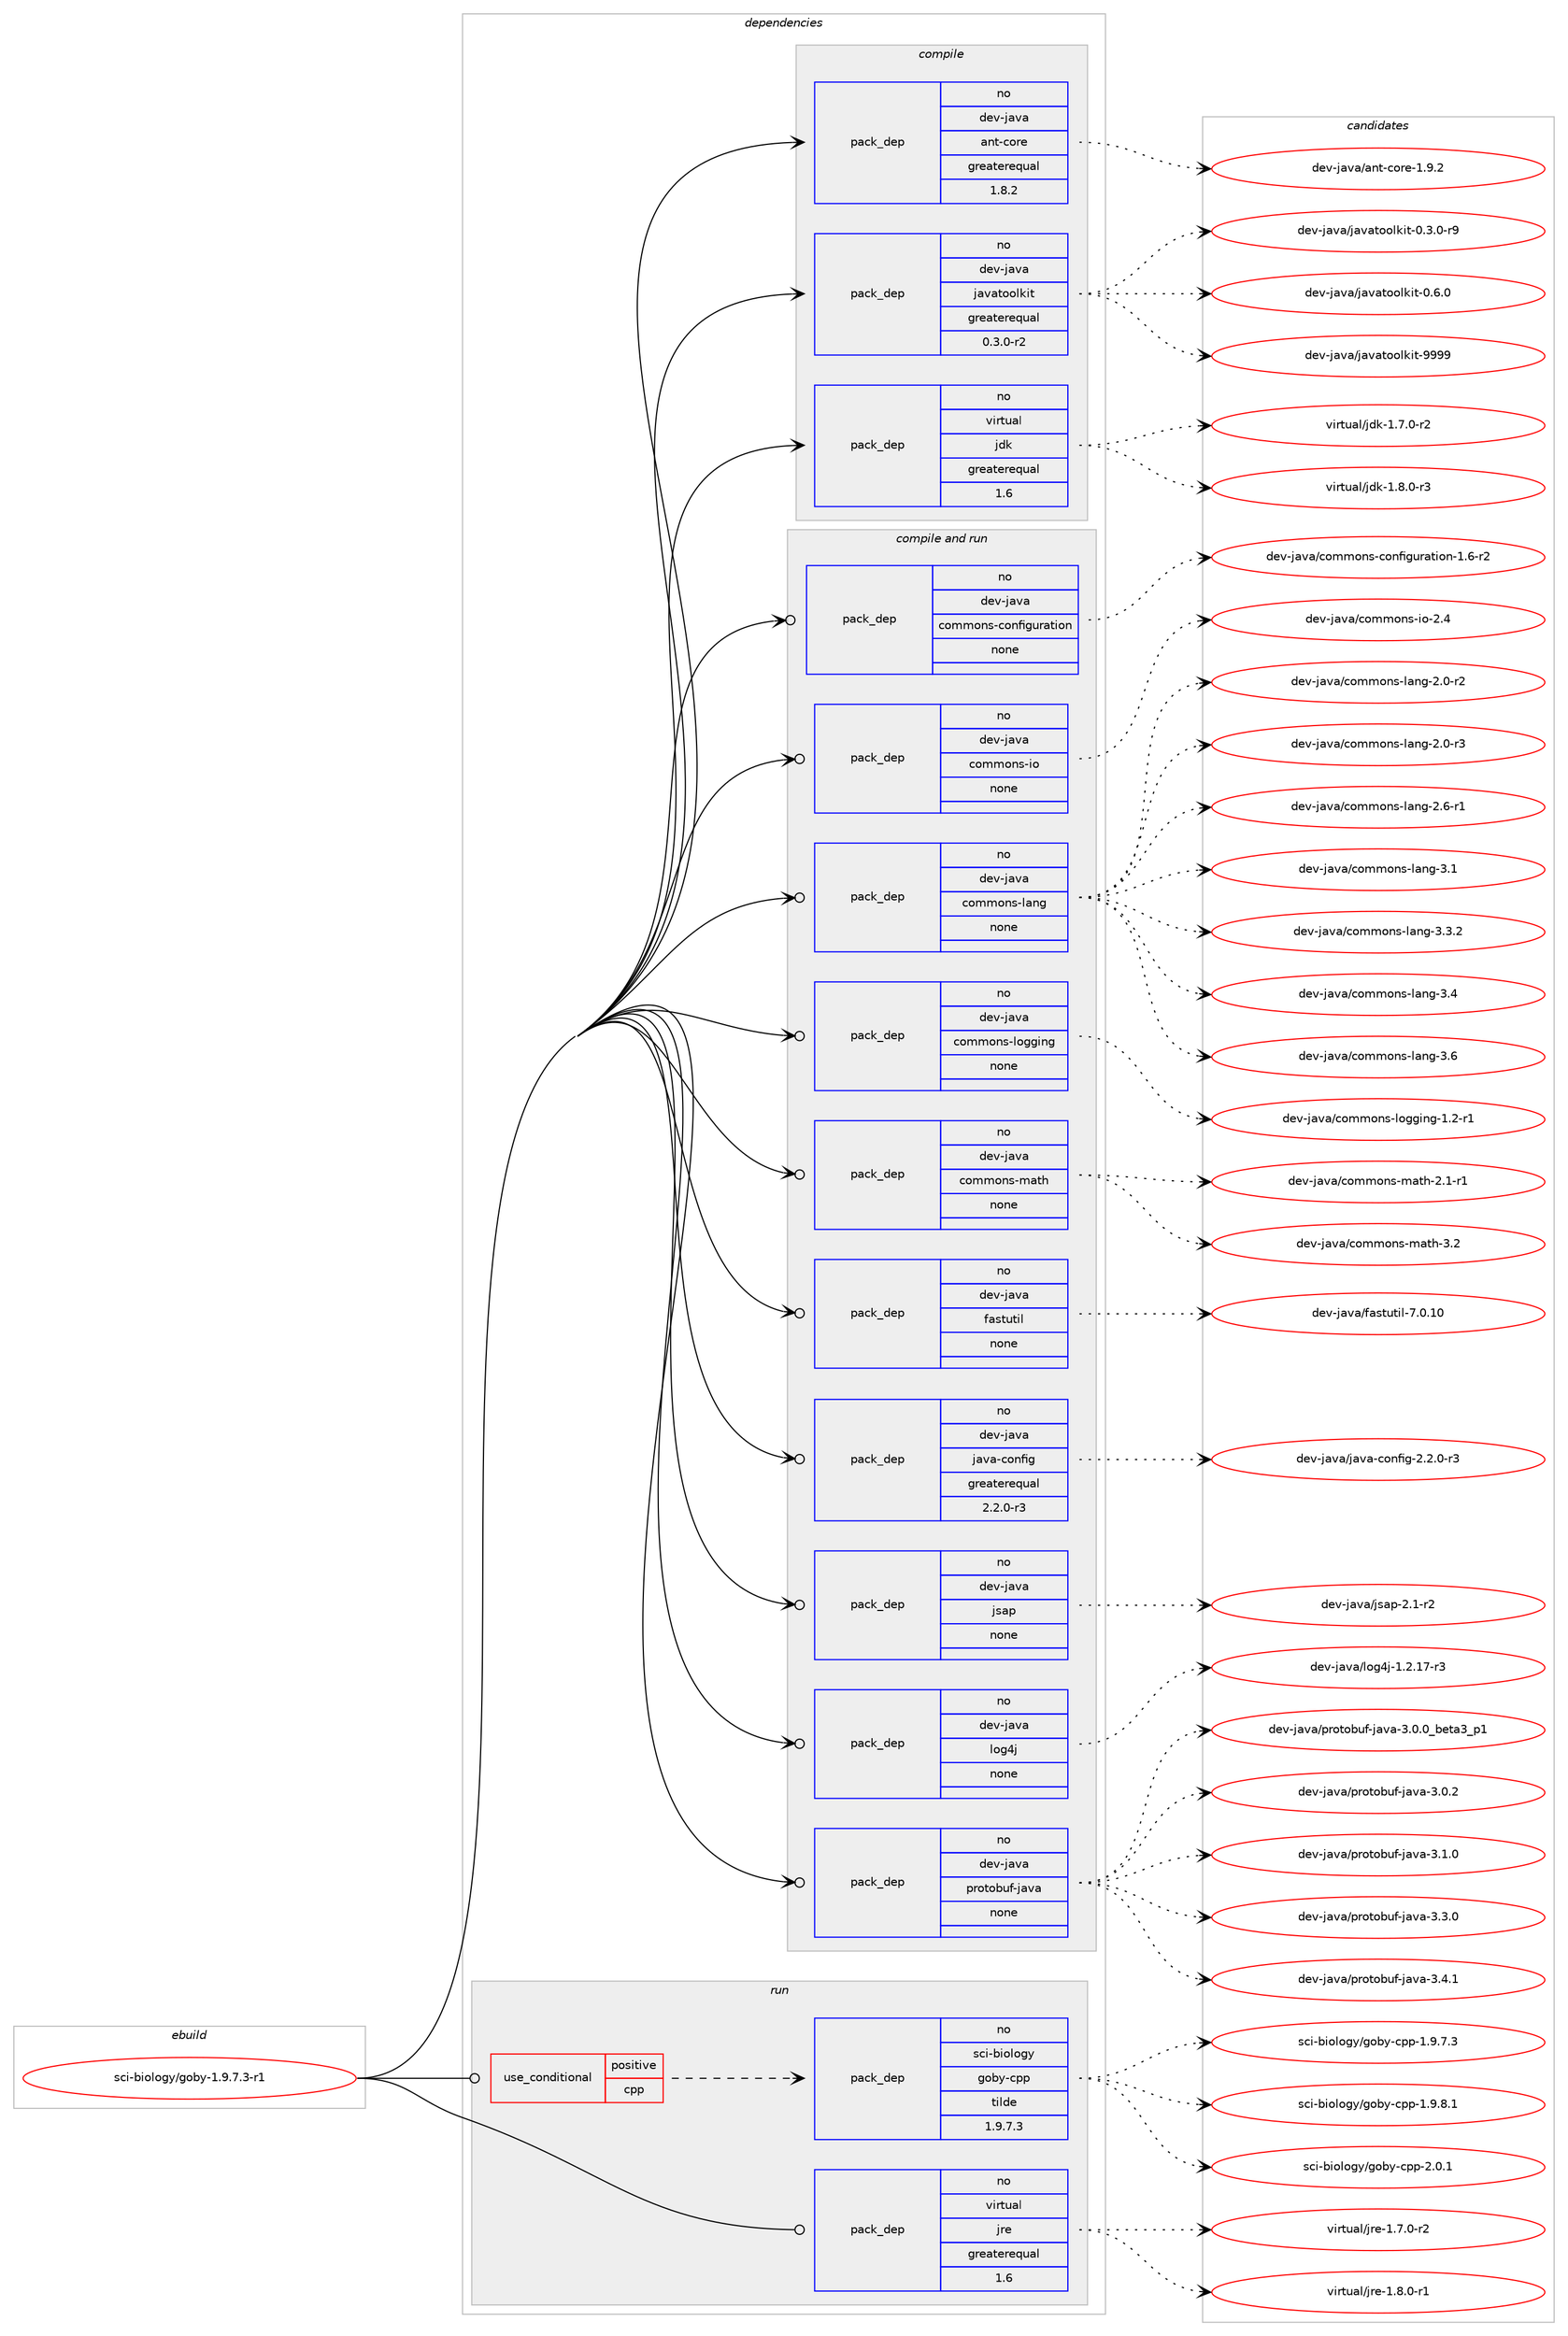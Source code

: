 digraph prolog {

# *************
# Graph options
# *************

newrank=true;
concentrate=true;
compound=true;
graph [rankdir=LR,fontname=Helvetica,fontsize=10,ranksep=1.5];#, ranksep=2.5, nodesep=0.2];
edge  [arrowhead=vee];
node  [fontname=Helvetica,fontsize=10];

# **********
# The ebuild
# **********

subgraph cluster_leftcol {
color=gray;
rank=same;
label=<<i>ebuild</i>>;
id [label="sci-biology/goby-1.9.7.3-r1", color=red, width=4, href="../sci-biology/goby-1.9.7.3-r1.svg"];
}

# ****************
# The dependencies
# ****************

subgraph cluster_midcol {
color=gray;
label=<<i>dependencies</i>>;
subgraph cluster_compile {
fillcolor="#eeeeee";
style=filled;
label=<<i>compile</i>>;
subgraph pack327829 {
dependency444895 [label=<<TABLE BORDER="0" CELLBORDER="1" CELLSPACING="0" CELLPADDING="4" WIDTH="220"><TR><TD ROWSPAN="6" CELLPADDING="30">pack_dep</TD></TR><TR><TD WIDTH="110">no</TD></TR><TR><TD>dev-java</TD></TR><TR><TD>ant-core</TD></TR><TR><TD>greaterequal</TD></TR><TR><TD>1.8.2</TD></TR></TABLE>>, shape=none, color=blue];
}
id:e -> dependency444895:w [weight=20,style="solid",arrowhead="vee"];
subgraph pack327830 {
dependency444896 [label=<<TABLE BORDER="0" CELLBORDER="1" CELLSPACING="0" CELLPADDING="4" WIDTH="220"><TR><TD ROWSPAN="6" CELLPADDING="30">pack_dep</TD></TR><TR><TD WIDTH="110">no</TD></TR><TR><TD>dev-java</TD></TR><TR><TD>javatoolkit</TD></TR><TR><TD>greaterequal</TD></TR><TR><TD>0.3.0-r2</TD></TR></TABLE>>, shape=none, color=blue];
}
id:e -> dependency444896:w [weight=20,style="solid",arrowhead="vee"];
subgraph pack327831 {
dependency444897 [label=<<TABLE BORDER="0" CELLBORDER="1" CELLSPACING="0" CELLPADDING="4" WIDTH="220"><TR><TD ROWSPAN="6" CELLPADDING="30">pack_dep</TD></TR><TR><TD WIDTH="110">no</TD></TR><TR><TD>virtual</TD></TR><TR><TD>jdk</TD></TR><TR><TD>greaterequal</TD></TR><TR><TD>1.6</TD></TR></TABLE>>, shape=none, color=blue];
}
id:e -> dependency444897:w [weight=20,style="solid",arrowhead="vee"];
}
subgraph cluster_compileandrun {
fillcolor="#eeeeee";
style=filled;
label=<<i>compile and run</i>>;
subgraph pack327832 {
dependency444898 [label=<<TABLE BORDER="0" CELLBORDER="1" CELLSPACING="0" CELLPADDING="4" WIDTH="220"><TR><TD ROWSPAN="6" CELLPADDING="30">pack_dep</TD></TR><TR><TD WIDTH="110">no</TD></TR><TR><TD>dev-java</TD></TR><TR><TD>commons-configuration</TD></TR><TR><TD>none</TD></TR><TR><TD></TD></TR></TABLE>>, shape=none, color=blue];
}
id:e -> dependency444898:w [weight=20,style="solid",arrowhead="odotvee"];
subgraph pack327833 {
dependency444899 [label=<<TABLE BORDER="0" CELLBORDER="1" CELLSPACING="0" CELLPADDING="4" WIDTH="220"><TR><TD ROWSPAN="6" CELLPADDING="30">pack_dep</TD></TR><TR><TD WIDTH="110">no</TD></TR><TR><TD>dev-java</TD></TR><TR><TD>commons-io</TD></TR><TR><TD>none</TD></TR><TR><TD></TD></TR></TABLE>>, shape=none, color=blue];
}
id:e -> dependency444899:w [weight=20,style="solid",arrowhead="odotvee"];
subgraph pack327834 {
dependency444900 [label=<<TABLE BORDER="0" CELLBORDER="1" CELLSPACING="0" CELLPADDING="4" WIDTH="220"><TR><TD ROWSPAN="6" CELLPADDING="30">pack_dep</TD></TR><TR><TD WIDTH="110">no</TD></TR><TR><TD>dev-java</TD></TR><TR><TD>commons-lang</TD></TR><TR><TD>none</TD></TR><TR><TD></TD></TR></TABLE>>, shape=none, color=blue];
}
id:e -> dependency444900:w [weight=20,style="solid",arrowhead="odotvee"];
subgraph pack327835 {
dependency444901 [label=<<TABLE BORDER="0" CELLBORDER="1" CELLSPACING="0" CELLPADDING="4" WIDTH="220"><TR><TD ROWSPAN="6" CELLPADDING="30">pack_dep</TD></TR><TR><TD WIDTH="110">no</TD></TR><TR><TD>dev-java</TD></TR><TR><TD>commons-logging</TD></TR><TR><TD>none</TD></TR><TR><TD></TD></TR></TABLE>>, shape=none, color=blue];
}
id:e -> dependency444901:w [weight=20,style="solid",arrowhead="odotvee"];
subgraph pack327836 {
dependency444902 [label=<<TABLE BORDER="0" CELLBORDER="1" CELLSPACING="0" CELLPADDING="4" WIDTH="220"><TR><TD ROWSPAN="6" CELLPADDING="30">pack_dep</TD></TR><TR><TD WIDTH="110">no</TD></TR><TR><TD>dev-java</TD></TR><TR><TD>commons-math</TD></TR><TR><TD>none</TD></TR><TR><TD></TD></TR></TABLE>>, shape=none, color=blue];
}
id:e -> dependency444902:w [weight=20,style="solid",arrowhead="odotvee"];
subgraph pack327837 {
dependency444903 [label=<<TABLE BORDER="0" CELLBORDER="1" CELLSPACING="0" CELLPADDING="4" WIDTH="220"><TR><TD ROWSPAN="6" CELLPADDING="30">pack_dep</TD></TR><TR><TD WIDTH="110">no</TD></TR><TR><TD>dev-java</TD></TR><TR><TD>fastutil</TD></TR><TR><TD>none</TD></TR><TR><TD></TD></TR></TABLE>>, shape=none, color=blue];
}
id:e -> dependency444903:w [weight=20,style="solid",arrowhead="odotvee"];
subgraph pack327838 {
dependency444904 [label=<<TABLE BORDER="0" CELLBORDER="1" CELLSPACING="0" CELLPADDING="4" WIDTH="220"><TR><TD ROWSPAN="6" CELLPADDING="30">pack_dep</TD></TR><TR><TD WIDTH="110">no</TD></TR><TR><TD>dev-java</TD></TR><TR><TD>java-config</TD></TR><TR><TD>greaterequal</TD></TR><TR><TD>2.2.0-r3</TD></TR></TABLE>>, shape=none, color=blue];
}
id:e -> dependency444904:w [weight=20,style="solid",arrowhead="odotvee"];
subgraph pack327839 {
dependency444905 [label=<<TABLE BORDER="0" CELLBORDER="1" CELLSPACING="0" CELLPADDING="4" WIDTH="220"><TR><TD ROWSPAN="6" CELLPADDING="30">pack_dep</TD></TR><TR><TD WIDTH="110">no</TD></TR><TR><TD>dev-java</TD></TR><TR><TD>jsap</TD></TR><TR><TD>none</TD></TR><TR><TD></TD></TR></TABLE>>, shape=none, color=blue];
}
id:e -> dependency444905:w [weight=20,style="solid",arrowhead="odotvee"];
subgraph pack327840 {
dependency444906 [label=<<TABLE BORDER="0" CELLBORDER="1" CELLSPACING="0" CELLPADDING="4" WIDTH="220"><TR><TD ROWSPAN="6" CELLPADDING="30">pack_dep</TD></TR><TR><TD WIDTH="110">no</TD></TR><TR><TD>dev-java</TD></TR><TR><TD>log4j</TD></TR><TR><TD>none</TD></TR><TR><TD></TD></TR></TABLE>>, shape=none, color=blue];
}
id:e -> dependency444906:w [weight=20,style="solid",arrowhead="odotvee"];
subgraph pack327841 {
dependency444907 [label=<<TABLE BORDER="0" CELLBORDER="1" CELLSPACING="0" CELLPADDING="4" WIDTH="220"><TR><TD ROWSPAN="6" CELLPADDING="30">pack_dep</TD></TR><TR><TD WIDTH="110">no</TD></TR><TR><TD>dev-java</TD></TR><TR><TD>protobuf-java</TD></TR><TR><TD>none</TD></TR><TR><TD></TD></TR></TABLE>>, shape=none, color=blue];
}
id:e -> dependency444907:w [weight=20,style="solid",arrowhead="odotvee"];
}
subgraph cluster_run {
fillcolor="#eeeeee";
style=filled;
label=<<i>run</i>>;
subgraph cond109359 {
dependency444908 [label=<<TABLE BORDER="0" CELLBORDER="1" CELLSPACING="0" CELLPADDING="4"><TR><TD ROWSPAN="3" CELLPADDING="10">use_conditional</TD></TR><TR><TD>positive</TD></TR><TR><TD>cpp</TD></TR></TABLE>>, shape=none, color=red];
subgraph pack327842 {
dependency444909 [label=<<TABLE BORDER="0" CELLBORDER="1" CELLSPACING="0" CELLPADDING="4" WIDTH="220"><TR><TD ROWSPAN="6" CELLPADDING="30">pack_dep</TD></TR><TR><TD WIDTH="110">no</TD></TR><TR><TD>sci-biology</TD></TR><TR><TD>goby-cpp</TD></TR><TR><TD>tilde</TD></TR><TR><TD>1.9.7.3</TD></TR></TABLE>>, shape=none, color=blue];
}
dependency444908:e -> dependency444909:w [weight=20,style="dashed",arrowhead="vee"];
}
id:e -> dependency444908:w [weight=20,style="solid",arrowhead="odot"];
subgraph pack327843 {
dependency444910 [label=<<TABLE BORDER="0" CELLBORDER="1" CELLSPACING="0" CELLPADDING="4" WIDTH="220"><TR><TD ROWSPAN="6" CELLPADDING="30">pack_dep</TD></TR><TR><TD WIDTH="110">no</TD></TR><TR><TD>virtual</TD></TR><TR><TD>jre</TD></TR><TR><TD>greaterequal</TD></TR><TR><TD>1.6</TD></TR></TABLE>>, shape=none, color=blue];
}
id:e -> dependency444910:w [weight=20,style="solid",arrowhead="odot"];
}
}

# **************
# The candidates
# **************

subgraph cluster_choices {
rank=same;
color=gray;
label=<<i>candidates</i>>;

subgraph choice327829 {
color=black;
nodesep=1;
choice10010111845106971189747971101164599111114101454946574650 [label="dev-java/ant-core-1.9.2", color=red, width=4,href="../dev-java/ant-core-1.9.2.svg"];
dependency444895:e -> choice10010111845106971189747971101164599111114101454946574650:w [style=dotted,weight="100"];
}
subgraph choice327830 {
color=black;
nodesep=1;
choice1001011184510697118974710697118971161111111081071051164548465146484511457 [label="dev-java/javatoolkit-0.3.0-r9", color=red, width=4,href="../dev-java/javatoolkit-0.3.0-r9.svg"];
choice100101118451069711897471069711897116111111108107105116454846544648 [label="dev-java/javatoolkit-0.6.0", color=red, width=4,href="../dev-java/javatoolkit-0.6.0.svg"];
choice1001011184510697118974710697118971161111111081071051164557575757 [label="dev-java/javatoolkit-9999", color=red, width=4,href="../dev-java/javatoolkit-9999.svg"];
dependency444896:e -> choice1001011184510697118974710697118971161111111081071051164548465146484511457:w [style=dotted,weight="100"];
dependency444896:e -> choice100101118451069711897471069711897116111111108107105116454846544648:w [style=dotted,weight="100"];
dependency444896:e -> choice1001011184510697118974710697118971161111111081071051164557575757:w [style=dotted,weight="100"];
}
subgraph choice327831 {
color=black;
nodesep=1;
choice11810511411611797108471061001074549465546484511450 [label="virtual/jdk-1.7.0-r2", color=red, width=4,href="../virtual/jdk-1.7.0-r2.svg"];
choice11810511411611797108471061001074549465646484511451 [label="virtual/jdk-1.8.0-r3", color=red, width=4,href="../virtual/jdk-1.8.0-r3.svg"];
dependency444897:e -> choice11810511411611797108471061001074549465546484511450:w [style=dotted,weight="100"];
dependency444897:e -> choice11810511411611797108471061001074549465646484511451:w [style=dotted,weight="100"];
}
subgraph choice327832 {
color=black;
nodesep=1;
choice1001011184510697118974799111109109111110115459911111010210510311711497116105111110454946544511450 [label="dev-java/commons-configuration-1.6-r2", color=red, width=4,href="../dev-java/commons-configuration-1.6-r2.svg"];
dependency444898:e -> choice1001011184510697118974799111109109111110115459911111010210510311711497116105111110454946544511450:w [style=dotted,weight="100"];
}
subgraph choice327833 {
color=black;
nodesep=1;
choice10010111845106971189747991111091091111101154510511145504652 [label="dev-java/commons-io-2.4", color=red, width=4,href="../dev-java/commons-io-2.4.svg"];
dependency444899:e -> choice10010111845106971189747991111091091111101154510511145504652:w [style=dotted,weight="100"];
}
subgraph choice327834 {
color=black;
nodesep=1;
choice10010111845106971189747991111091091111101154510897110103455046484511450 [label="dev-java/commons-lang-2.0-r2", color=red, width=4,href="../dev-java/commons-lang-2.0-r2.svg"];
choice10010111845106971189747991111091091111101154510897110103455046484511451 [label="dev-java/commons-lang-2.0-r3", color=red, width=4,href="../dev-java/commons-lang-2.0-r3.svg"];
choice10010111845106971189747991111091091111101154510897110103455046544511449 [label="dev-java/commons-lang-2.6-r1", color=red, width=4,href="../dev-java/commons-lang-2.6-r1.svg"];
choice1001011184510697118974799111109109111110115451089711010345514649 [label="dev-java/commons-lang-3.1", color=red, width=4,href="../dev-java/commons-lang-3.1.svg"];
choice10010111845106971189747991111091091111101154510897110103455146514650 [label="dev-java/commons-lang-3.3.2", color=red, width=4,href="../dev-java/commons-lang-3.3.2.svg"];
choice1001011184510697118974799111109109111110115451089711010345514652 [label="dev-java/commons-lang-3.4", color=red, width=4,href="../dev-java/commons-lang-3.4.svg"];
choice1001011184510697118974799111109109111110115451089711010345514654 [label="dev-java/commons-lang-3.6", color=red, width=4,href="../dev-java/commons-lang-3.6.svg"];
dependency444900:e -> choice10010111845106971189747991111091091111101154510897110103455046484511450:w [style=dotted,weight="100"];
dependency444900:e -> choice10010111845106971189747991111091091111101154510897110103455046484511451:w [style=dotted,weight="100"];
dependency444900:e -> choice10010111845106971189747991111091091111101154510897110103455046544511449:w [style=dotted,weight="100"];
dependency444900:e -> choice1001011184510697118974799111109109111110115451089711010345514649:w [style=dotted,weight="100"];
dependency444900:e -> choice10010111845106971189747991111091091111101154510897110103455146514650:w [style=dotted,weight="100"];
dependency444900:e -> choice1001011184510697118974799111109109111110115451089711010345514652:w [style=dotted,weight="100"];
dependency444900:e -> choice1001011184510697118974799111109109111110115451089711010345514654:w [style=dotted,weight="100"];
}
subgraph choice327835 {
color=black;
nodesep=1;
choice100101118451069711897479911110910911111011545108111103103105110103454946504511449 [label="dev-java/commons-logging-1.2-r1", color=red, width=4,href="../dev-java/commons-logging-1.2-r1.svg"];
dependency444901:e -> choice100101118451069711897479911110910911111011545108111103103105110103454946504511449:w [style=dotted,weight="100"];
}
subgraph choice327836 {
color=black;
nodesep=1;
choice10010111845106971189747991111091091111101154510997116104455046494511449 [label="dev-java/commons-math-2.1-r1", color=red, width=4,href="../dev-java/commons-math-2.1-r1.svg"];
choice1001011184510697118974799111109109111110115451099711610445514650 [label="dev-java/commons-math-3.2", color=red, width=4,href="../dev-java/commons-math-3.2.svg"];
dependency444902:e -> choice10010111845106971189747991111091091111101154510997116104455046494511449:w [style=dotted,weight="100"];
dependency444902:e -> choice1001011184510697118974799111109109111110115451099711610445514650:w [style=dotted,weight="100"];
}
subgraph choice327837 {
color=black;
nodesep=1;
choice100101118451069711897471029711511611711610510845554648464948 [label="dev-java/fastutil-7.0.10", color=red, width=4,href="../dev-java/fastutil-7.0.10.svg"];
dependency444903:e -> choice100101118451069711897471029711511611711610510845554648464948:w [style=dotted,weight="100"];
}
subgraph choice327838 {
color=black;
nodesep=1;
choice10010111845106971189747106971189745991111101021051034550465046484511451 [label="dev-java/java-config-2.2.0-r3", color=red, width=4,href="../dev-java/java-config-2.2.0-r3.svg"];
dependency444904:e -> choice10010111845106971189747106971189745991111101021051034550465046484511451:w [style=dotted,weight="100"];
}
subgraph choice327839 {
color=black;
nodesep=1;
choice1001011184510697118974710611597112455046494511450 [label="dev-java/jsap-2.1-r2", color=red, width=4,href="../dev-java/jsap-2.1-r2.svg"];
dependency444905:e -> choice1001011184510697118974710611597112455046494511450:w [style=dotted,weight="100"];
}
subgraph choice327840 {
color=black;
nodesep=1;
choice1001011184510697118974710811110352106454946504649554511451 [label="dev-java/log4j-1.2.17-r3", color=red, width=4,href="../dev-java/log4j-1.2.17-r3.svg"];
dependency444906:e -> choice1001011184510697118974710811110352106454946504649554511451:w [style=dotted,weight="100"];
}
subgraph choice327841 {
color=black;
nodesep=1;
choice1001011184510697118974711211411111611198117102451069711897455146484648959810111697519511249 [label="dev-java/protobuf-java-3.0.0_beta3_p1", color=red, width=4,href="../dev-java/protobuf-java-3.0.0_beta3_p1.svg"];
choice1001011184510697118974711211411111611198117102451069711897455146484650 [label="dev-java/protobuf-java-3.0.2", color=red, width=4,href="../dev-java/protobuf-java-3.0.2.svg"];
choice1001011184510697118974711211411111611198117102451069711897455146494648 [label="dev-java/protobuf-java-3.1.0", color=red, width=4,href="../dev-java/protobuf-java-3.1.0.svg"];
choice1001011184510697118974711211411111611198117102451069711897455146514648 [label="dev-java/protobuf-java-3.3.0", color=red, width=4,href="../dev-java/protobuf-java-3.3.0.svg"];
choice1001011184510697118974711211411111611198117102451069711897455146524649 [label="dev-java/protobuf-java-3.4.1", color=red, width=4,href="../dev-java/protobuf-java-3.4.1.svg"];
dependency444907:e -> choice1001011184510697118974711211411111611198117102451069711897455146484648959810111697519511249:w [style=dotted,weight="100"];
dependency444907:e -> choice1001011184510697118974711211411111611198117102451069711897455146484650:w [style=dotted,weight="100"];
dependency444907:e -> choice1001011184510697118974711211411111611198117102451069711897455146494648:w [style=dotted,weight="100"];
dependency444907:e -> choice1001011184510697118974711211411111611198117102451069711897455146514648:w [style=dotted,weight="100"];
dependency444907:e -> choice1001011184510697118974711211411111611198117102451069711897455146524649:w [style=dotted,weight="100"];
}
subgraph choice327842 {
color=black;
nodesep=1;
choice115991054598105111108111103121471031119812145991121124549465746554651 [label="sci-biology/goby-cpp-1.9.7.3", color=red, width=4,href="../sci-biology/goby-cpp-1.9.7.3.svg"];
choice115991054598105111108111103121471031119812145991121124549465746564649 [label="sci-biology/goby-cpp-1.9.8.1", color=red, width=4,href="../sci-biology/goby-cpp-1.9.8.1.svg"];
choice11599105459810511110811110312147103111981214599112112455046484649 [label="sci-biology/goby-cpp-2.0.1", color=red, width=4,href="../sci-biology/goby-cpp-2.0.1.svg"];
dependency444909:e -> choice115991054598105111108111103121471031119812145991121124549465746554651:w [style=dotted,weight="100"];
dependency444909:e -> choice115991054598105111108111103121471031119812145991121124549465746564649:w [style=dotted,weight="100"];
dependency444909:e -> choice11599105459810511110811110312147103111981214599112112455046484649:w [style=dotted,weight="100"];
}
subgraph choice327843 {
color=black;
nodesep=1;
choice11810511411611797108471061141014549465546484511450 [label="virtual/jre-1.7.0-r2", color=red, width=4,href="../virtual/jre-1.7.0-r2.svg"];
choice11810511411611797108471061141014549465646484511449 [label="virtual/jre-1.8.0-r1", color=red, width=4,href="../virtual/jre-1.8.0-r1.svg"];
dependency444910:e -> choice11810511411611797108471061141014549465546484511450:w [style=dotted,weight="100"];
dependency444910:e -> choice11810511411611797108471061141014549465646484511449:w [style=dotted,weight="100"];
}
}

}
